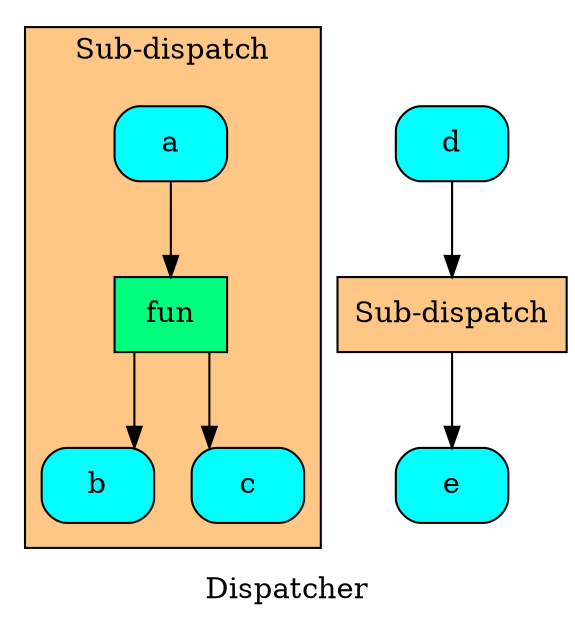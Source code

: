 digraph Dispatcher {
	graph [ratio=1]
	node [style=filled]
	splines = ortho
	label = "Dispatcher"
		subgraph "cluster_Dispatcher_-5790824548946737623" {
		style=filled
		fillcolor="#FF8F0F80"
		label="Sub-dispatch"
		comment="Sub-dispatch"
			"cluster_Dispatcher_-5790824548946737623_6978204315916669291" [label="{ a  }" fillcolor=cyan shape=Mrecord]
			"cluster_Dispatcher_-5790824548946737623_5731122394292607163" [label="{ b  }" fillcolor=cyan shape=Mrecord]
			"cluster_Dispatcher_-5790824548946737623_8883531044904644734" [label="{ fun  }" fillcolor=springgreen shape=record]
			"cluster_Dispatcher_-5790824548946737623_-9068828303841174803" [label="{ c  }" fillcolor=cyan shape=Mrecord]
				"cluster_Dispatcher_-5790824548946737623_6978204315916669291" -> "cluster_Dispatcher_-5790824548946737623_8883531044904644734"
				"cluster_Dispatcher_-5790824548946737623_8883531044904644734" -> "cluster_Dispatcher_-5790824548946737623_5731122394292607163"
				"cluster_Dispatcher_-5790824548946737623_8883531044904644734" -> "cluster_Dispatcher_-5790824548946737623_-9068828303841174803"
		}
		"Dispatcher_-5790824548946737623" [label="{ Sub-dispatch  }" fillcolor="#FF8F0F80" shape=record]
		Dispatcher_336007812384011630 [label="{ e  }" fillcolor=cyan shape=Mrecord]
		Dispatcher_5471397706553619705 [label="{ d  }" fillcolor=cyan shape=Mrecord]
			"Dispatcher_-5790824548946737623" -> Dispatcher_336007812384011630
			Dispatcher_5471397706553619705 -> "Dispatcher_-5790824548946737623"
}